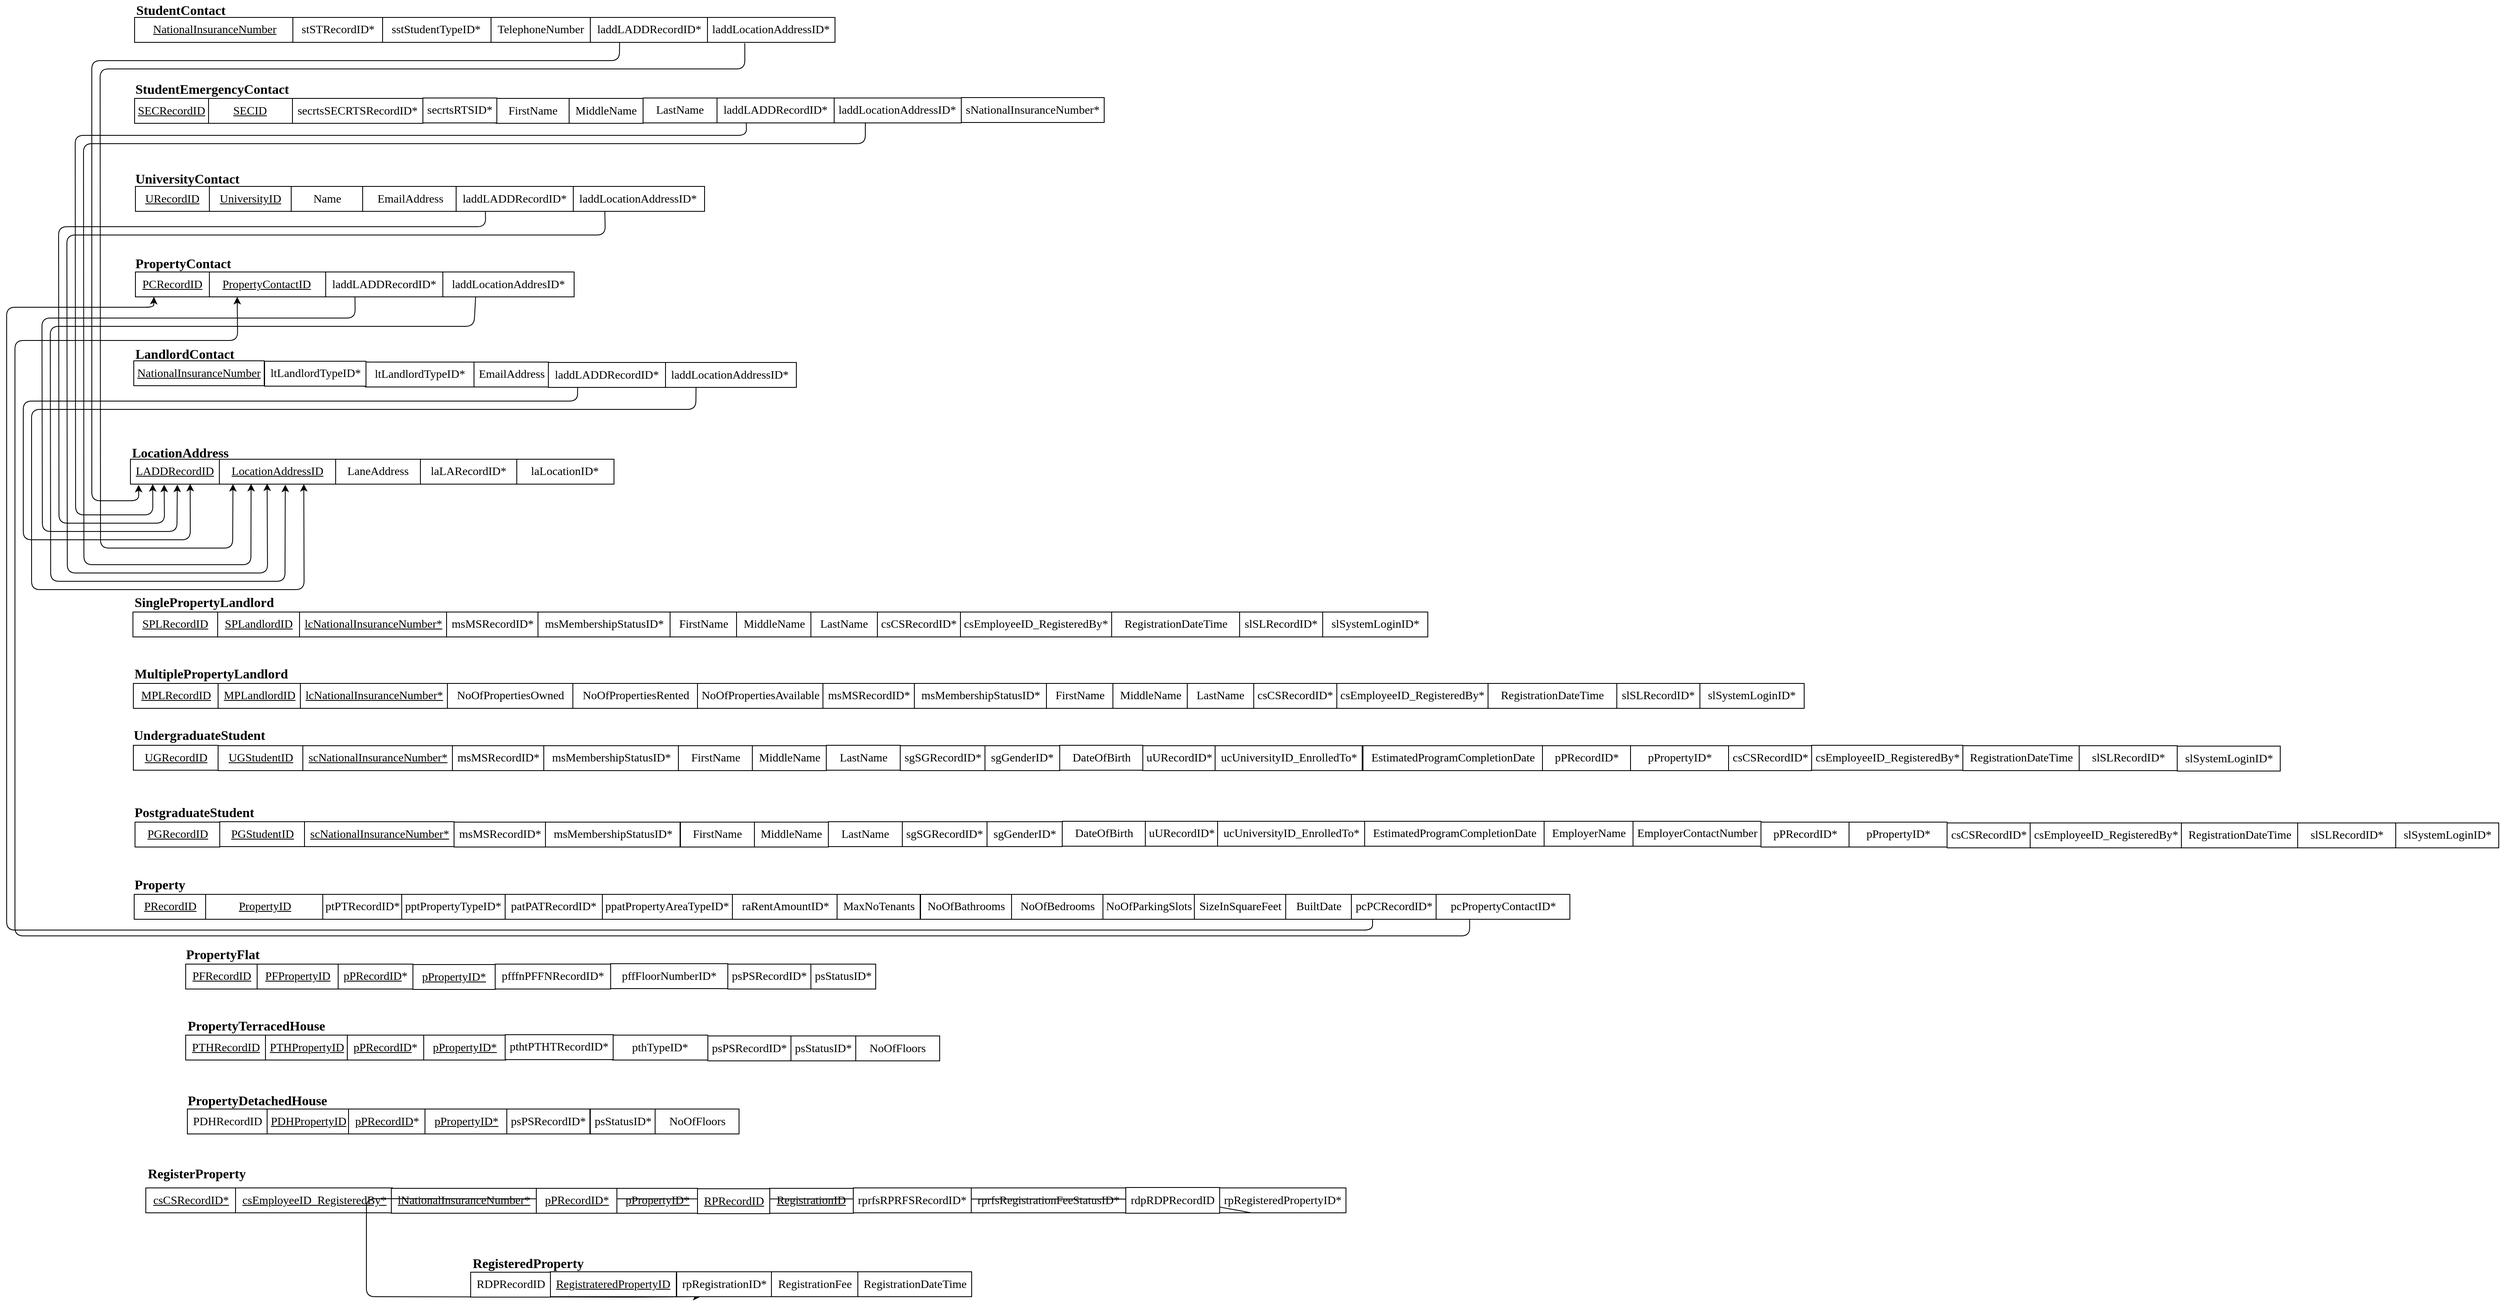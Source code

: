 <mxfile version="12.2.2" type="device" pages="1"><diagram id="bx-ZTYG9bVRK6xC262lA" name="Page-1"><mxGraphModel dx="4629" dy="2406" grid="1" gridSize="10" guides="1" tooltips="1" connect="1" arrows="1" fold="1" page="1" pageScale="1" pageWidth="3100" pageHeight="1600" math="0" shadow="0"><root><mxCell id="0"/><mxCell id="1" parent="0"/><mxCell id="YUfw-_Tl5xdvij3FZmts-1" value="&lt;font style=&quot;font-size: 16px&quot; face=&quot;Times New Roman&quot;&gt;StudentContact&lt;/font&gt;" style="text;html=1;resizable=0;points=[];autosize=1;align=left;verticalAlign=top;spacingTop=-4;fontSize=16;fontStyle=1" parent="1" vertex="1"><mxGeometry x="202" y="17" width="110" height="20" as="geometry"/></mxCell><mxCell id="YUfw-_Tl5xdvij3FZmts-2" value="&lt;u&gt;NationalInsuranceNumber&lt;/u&gt;" style="rounded=0;whiteSpace=wrap;html=1;fontSize=14;fontFamily=Times New Roman;" parent="1" vertex="1"><mxGeometry x="202" y="38" width="193" height="30" as="geometry"/></mxCell><mxCell id="YUfw-_Tl5xdvij3FZmts-3" value="FirstName" style="rounded=0;whiteSpace=wrap;html=1;fontSize=14;fontFamily=Times New Roman;" parent="1" vertex="1"><mxGeometry x="856.5" y="915" width="89" height="30" as="geometry"/></mxCell><mxCell id="YUfw-_Tl5xdvij3FZmts-4" value="MiddleName" style="rounded=0;whiteSpace=wrap;html=1;fontSize=14;fontFamily=Times New Roman;" parent="1" vertex="1"><mxGeometry x="945.5" y="915" width="89" height="30" as="geometry"/></mxCell><mxCell id="YUfw-_Tl5xdvij3FZmts-5" value="LastName" style="rounded=0;whiteSpace=wrap;html=1;fontSize=14;fontFamily=Times New Roman;" parent="1" vertex="1"><mxGeometry x="1034.5" y="914.5" width="89" height="30" as="geometry"/></mxCell><mxCell id="YUfw-_Tl5xdvij3FZmts-6" value="TelephoneNumber" style="rounded=0;whiteSpace=wrap;html=1;fontSize=14;fontFamily=Times New Roman;" parent="1" vertex="1"><mxGeometry x="631" y="38" width="120" height="30" as="geometry"/></mxCell><mxCell id="YUfw-_Tl5xdvij3FZmts-7" value="DateOfBirth" style="rounded=0;whiteSpace=wrap;html=1;fontSize=14;fontFamily=Times New Roman;" parent="1" vertex="1"><mxGeometry x="1315.5" y="914.5" width="100" height="30" as="geometry"/></mxCell><mxCell id="YUfw-_Tl5xdvij3FZmts-8" value="EstimatedProgramCompletionDate" style="rounded=0;whiteSpace=wrap;html=1;fontSize=14;fontFamily=Times New Roman;" parent="1" vertex="1"><mxGeometry x="1680.5" y="915" width="216" height="30" as="geometry"/></mxCell><mxCell id="YUfw-_Tl5xdvij3FZmts-9" value="laddLocationAddressID*" style="rounded=0;whiteSpace=wrap;html=1;fontSize=14;fontFamily=Times New Roman;" parent="1" vertex="1"><mxGeometry x="891" y="38" width="154" height="30" as="geometry"/></mxCell><mxCell id="YUfw-_Tl5xdvij3FZmts-10" value="msMembershipStatusID*" style="rounded=0;whiteSpace=wrap;html=1;fontSize=14;fontFamily=Times New Roman;" parent="1" vertex="1"><mxGeometry x="696.5" y="1007" width="162" height="30" as="geometry"/></mxCell><mxCell id="YUfw-_Tl5xdvij3FZmts-11" value="ucUniversityID_EnrolledTo*" style="rounded=0;whiteSpace=wrap;html=1;fontSize=14;fontFamily=Times New Roman;" parent="1" vertex="1"><mxGeometry x="1505.5" y="1006" width="177" height="30" as="geometry"/></mxCell><mxCell id="YUfw-_Tl5xdvij3FZmts-12" value="csEmployeeID_RegisteredBy*" style="rounded=0;whiteSpace=wrap;html=1;fontSize=14;fontFamily=Times New Roman;" parent="1" vertex="1"><mxGeometry x="2220.5" y="914.5" width="182" height="30" as="geometry"/></mxCell><mxCell id="YUfw-_Tl5xdvij3FZmts-13" value="RegistrationDateTime" style="rounded=0;whiteSpace=wrap;html=1;fontSize=14;fontFamily=Times New Roman;" parent="1" vertex="1"><mxGeometry x="2402.5" y="915" width="140" height="30" as="geometry"/></mxCell><mxCell id="YUfw-_Tl5xdvij3FZmts-14" value="slSystemLoginID*" style="rounded=0;whiteSpace=wrap;html=1;fontSize=14;fontFamily=Times New Roman;" parent="1" vertex="1"><mxGeometry x="2660.5" y="915.5" width="124" height="30" as="geometry"/></mxCell><mxCell id="YUfw-_Tl5xdvij3FZmts-15" value="sstStudentTypeID*" style="rounded=0;whiteSpace=wrap;html=1;fontSize=14;fontFamily=Times New Roman;" parent="1" vertex="1"><mxGeometry x="499" y="38" width="132" height="30" as="geometry"/></mxCell><mxCell id="YUfw-_Tl5xdvij3FZmts-16" value="sgGenderID*" style="rounded=0;whiteSpace=wrap;html=1;fontSize=14;fontFamily=Times New Roman;" parent="1" vertex="1"><mxGeometry x="1224.5" y="915" width="91" height="30" as="geometry"/></mxCell><mxCell id="YUfw-_Tl5xdvij3FZmts-18" value="&lt;font style=&quot;font-size: 16px&quot; face=&quot;Times New Roman&quot;&gt;LocationAddress&lt;/font&gt;" style="text;html=1;resizable=0;points=[];autosize=1;align=left;verticalAlign=top;spacingTop=-4;fontSize=16;fontStyle=1" parent="1" vertex="1"><mxGeometry x="197" y="550" width="120" height="20" as="geometry"/></mxCell><mxCell id="YUfw-_Tl5xdvij3FZmts-19" value="&lt;u&gt;LocationAddressID&lt;/u&gt;" style="rounded=0;whiteSpace=wrap;html=1;fontSize=14;fontFamily=Times New Roman;" parent="1" vertex="1"><mxGeometry x="304" y="570" width="140" height="30" as="geometry"/></mxCell><mxCell id="YUfw-_Tl5xdvij3FZmts-20" value="laLocationID*" style="rounded=0;whiteSpace=wrap;html=1;fontSize=14;fontFamily=Times New Roman;" parent="1" vertex="1"><mxGeometry x="661" y="570" width="118" height="30" as="geometry"/></mxCell><mxCell id="YUfw-_Tl5xdvij3FZmts-22" value="&lt;font style=&quot;font-size: 16px&quot; face=&quot;Times New Roman&quot;&gt;StudentEmergencyContact&lt;/font&gt;" style="text;html=1;resizable=0;points=[];autosize=1;align=left;verticalAlign=top;spacingTop=-4;fontSize=16;fontStyle=1" parent="1" vertex="1"><mxGeometry x="201" y="111.5" width="190" height="20" as="geometry"/></mxCell><mxCell id="YUfw-_Tl5xdvij3FZmts-23" value="&lt;u&gt;SECID&lt;/u&gt;" style="rounded=0;whiteSpace=wrap;html=1;fontSize=14;fontFamily=Times New Roman;" parent="1" vertex="1"><mxGeometry x="290" y="135.5" width="102" height="30" as="geometry"/></mxCell><mxCell id="YUfw-_Tl5xdvij3FZmts-24" value="FirstName" style="rounded=0;whiteSpace=wrap;html=1;fontSize=14;fontFamily=Times New Roman;" parent="1" vertex="1"><mxGeometry x="637" y="135.5" width="89" height="30" as="geometry"/></mxCell><mxCell id="YUfw-_Tl5xdvij3FZmts-25" value="MiddleName" style="rounded=0;whiteSpace=wrap;html=1;fontSize=14;fontFamily=Times New Roman;" parent="1" vertex="1"><mxGeometry x="725" y="135.5" width="89" height="30" as="geometry"/></mxCell><mxCell id="YUfw-_Tl5xdvij3FZmts-26" value="LastName" style="rounded=0;whiteSpace=wrap;html=1;fontSize=14;fontFamily=Times New Roman;" parent="1" vertex="1"><mxGeometry x="814" y="135" width="89" height="30" as="geometry"/></mxCell><mxCell id="YUfw-_Tl5xdvij3FZmts-28" value="sNationalInsuranceNumber*" style="rounded=0;whiteSpace=wrap;html=1;fontSize=14;fontFamily=Times New Roman;" parent="1" vertex="1"><mxGeometry x="1197" y="134.5" width="172" height="30" as="geometry"/></mxCell><mxCell id="YUfw-_Tl5xdvij3FZmts-29" value="secrtsRTSID*" style="rounded=0;whiteSpace=wrap;html=1;fontSize=14;fontFamily=Times New Roman;" parent="1" vertex="1"><mxGeometry x="549" y="135" width="89" height="30" as="geometry"/></mxCell><mxCell id="YUfw-_Tl5xdvij3FZmts-30" value="laddLocationAddressID*" style="rounded=0;whiteSpace=wrap;html=1;fontSize=14;fontFamily=Times New Roman;" parent="1" vertex="1"><mxGeometry x="1043" y="135" width="154" height="30" as="geometry"/></mxCell><mxCell id="YUfw-_Tl5xdvij3FZmts-32" value="LaneAddress" style="rounded=0;whiteSpace=wrap;html=1;fontSize=14;fontFamily=Times New Roman;" parent="1" vertex="1"><mxGeometry x="444" y="570" width="102" height="30" as="geometry"/></mxCell><mxCell id="YUfw-_Tl5xdvij3FZmts-33" value="&lt;u&gt;UniversityID&lt;/u&gt;" style="rounded=0;whiteSpace=wrap;html=1;fontSize=14;fontFamily=Times New Roman;" parent="1" vertex="1"><mxGeometry x="291.5" y="241.5" width="99" height="30" as="geometry"/></mxCell><mxCell id="YUfw-_Tl5xdvij3FZmts-34" value="&lt;font style=&quot;font-size: 16px&quot; face=&quot;Times New Roman&quot;&gt;UniversityContact&lt;/font&gt;" style="text;html=1;resizable=0;points=[];autosize=1;align=left;verticalAlign=top;spacingTop=-4;fontSize=16;fontStyle=1" parent="1" vertex="1"><mxGeometry x="201" y="219.5" width="130" height="20" as="geometry"/></mxCell><mxCell id="YUfw-_Tl5xdvij3FZmts-35" value="Name" style="rounded=0;whiteSpace=wrap;html=1;fontSize=14;fontFamily=Times New Roman;" parent="1" vertex="1"><mxGeometry x="390.5" y="241.5" width="86" height="30" as="geometry"/></mxCell><mxCell id="YUfw-_Tl5xdvij3FZmts-36" value="EmailAddress" style="rounded=0;whiteSpace=wrap;html=1;fontSize=14;fontFamily=Times New Roman;" parent="1" vertex="1"><mxGeometry x="476.5" y="241.5" width="114" height="30" as="geometry"/></mxCell><mxCell id="YUfw-_Tl5xdvij3FZmts-38" value="laddLocationAddressID*" style="rounded=0;whiteSpace=wrap;html=1;fontSize=14;fontFamily=Times New Roman;" parent="1" vertex="1"><mxGeometry x="728" y="241.5" width="160" height="30" as="geometry"/></mxCell><mxCell id="YUfw-_Tl5xdvij3FZmts-76" value="&lt;font style=&quot;font-size: 16px&quot; face=&quot;Times New Roman&quot;&gt;PropertyContact&lt;/font&gt;" style="text;html=1;resizable=0;points=[];autosize=1;align=left;verticalAlign=top;spacingTop=-4;fontSize=16;fontStyle=1" parent="1" vertex="1"><mxGeometry x="201" y="321.5" width="120" height="20" as="geometry"/></mxCell><mxCell id="YUfw-_Tl5xdvij3FZmts-77" value="&lt;u&gt;PropertyContactID&lt;/u&gt;" style="rounded=0;whiteSpace=wrap;html=1;fontSize=14;fontFamily=Times New Roman;" parent="1" vertex="1"><mxGeometry x="290" y="344.5" width="142" height="30" as="geometry"/></mxCell><mxCell id="YUfw-_Tl5xdvij3FZmts-90" value="laddLocationAddresID*" style="rounded=0;whiteSpace=wrap;html=1;fontSize=14;fontFamily=Times New Roman;" parent="1" vertex="1"><mxGeometry x="573" y="344.5" width="158" height="30" as="geometry"/></mxCell><mxCell id="YUfw-_Tl5xdvij3FZmts-92" value="&lt;font face=&quot;Times New Roman&quot;&gt;LandlordContact&lt;/font&gt;" style="text;html=1;resizable=0;points=[];autosize=1;align=left;verticalAlign=top;spacingTop=-4;fontSize=16;fontStyle=1" parent="1" vertex="1"><mxGeometry x="201" y="430.5" width="120" height="20" as="geometry"/></mxCell><mxCell id="YUfw-_Tl5xdvij3FZmts-93" value="&lt;u&gt;NationalInsuranceNumber&lt;/u&gt;" style="rounded=0;whiteSpace=wrap;html=1;fontSize=14;fontFamily=Times New Roman;" parent="1" vertex="1"><mxGeometry x="201" y="451.5" width="157" height="30" as="geometry"/></mxCell><mxCell id="YUfw-_Tl5xdvij3FZmts-97" value="EmailAddress" style="rounded=0;whiteSpace=wrap;html=1;fontSize=14;fontFamily=Times New Roman;" parent="1" vertex="1"><mxGeometry x="610.5" y="453" width="90" height="30" as="geometry"/></mxCell><mxCell id="YUfw-_Tl5xdvij3FZmts-100" value="laddLocationAddressID*" style="rounded=0;whiteSpace=wrap;html=1;fontSize=14;fontFamily=Times New Roman;" parent="1" vertex="1"><mxGeometry x="837.5" y="453.5" width="161" height="30" as="geometry"/></mxCell><mxCell id="YUfw-_Tl5xdvij3FZmts-103" value="ltLandlordTypeID*" style="rounded=0;whiteSpace=wrap;html=1;fontSize=14;fontFamily=Times New Roman;" parent="1" vertex="1"><mxGeometry x="479.5" y="453" width="131" height="30" as="geometry"/></mxCell><mxCell id="YUfw-_Tl5xdvij3FZmts-106" value="EmployerName" style="rounded=0;whiteSpace=wrap;html=1;fontSize=14;fontFamily=Times New Roman;" parent="1" vertex="1"><mxGeometry x="1898.5" y="1006" width="107" height="30" as="geometry"/></mxCell><mxCell id="YUfw-_Tl5xdvij3FZmts-107" value="EmployerContactNumber" style="rounded=0;whiteSpace=wrap;html=1;fontSize=14;fontFamily=Times New Roman;" parent="1" vertex="1"><mxGeometry x="2005.5" y="1006" width="154" height="30" as="geometry"/></mxCell><mxCell id="YUfw-_Tl5xdvij3FZmts-108" value="&lt;font style=&quot;font-size: 16px&quot; face=&quot;Times New Roman&quot;&gt;UndergraduateStudent&lt;/font&gt;" style="text;html=1;resizable=0;points=[];autosize=1;align=left;verticalAlign=top;spacingTop=-4;fontSize=16;fontStyle=1" parent="1" vertex="1"><mxGeometry x="198.5" y="890" width="160" height="20" as="geometry"/></mxCell><mxCell id="YUfw-_Tl5xdvij3FZmts-109" value="&lt;u&gt;UGStudentID&lt;/u&gt;" style="rounded=0;whiteSpace=wrap;html=1;fontSize=14;fontFamily=Times New Roman;" parent="1" vertex="1"><mxGeometry x="302.5" y="915" width="102" height="30" as="geometry"/></mxCell><mxCell id="YUfw-_Tl5xdvij3FZmts-110" value="&lt;span&gt;scNationalInsuranceNumber*&lt;/span&gt;" style="rounded=0;whiteSpace=wrap;html=1;fontSize=14;fontFamily=Times New Roman;fontStyle=4" parent="1" vertex="1"><mxGeometry x="404.5" y="915" width="180" height="30" as="geometry"/></mxCell><mxCell id="YUfw-_Tl5xdvij3FZmts-111" value="&lt;font style=&quot;font-size: 16px&quot; face=&quot;Times New Roman&quot;&gt;PostgraduateStudent&lt;/font&gt;" style="text;html=1;resizable=0;points=[];autosize=1;align=left;verticalAlign=top;spacingTop=-4;fontSize=16;fontStyle=1" parent="1" vertex="1"><mxGeometry x="199.5" y="983" width="150" height="20" as="geometry"/></mxCell><mxCell id="YUfw-_Tl5xdvij3FZmts-112" value="&lt;u&gt;PGStudentID&lt;/u&gt;" style="rounded=0;whiteSpace=wrap;html=1;fontSize=14;fontFamily=Times New Roman;" parent="1" vertex="1"><mxGeometry x="304.5" y="1006.5" width="102" height="30" as="geometry"/></mxCell><mxCell id="YUfw-_Tl5xdvij3FZmts-113" value="&lt;span&gt;scNationalInsuranceNumber*&lt;/span&gt;" style="rounded=0;whiteSpace=wrap;html=1;fontSize=14;fontFamily=Times New Roman;fontStyle=4" parent="1" vertex="1"><mxGeometry x="406.5" y="1006.5" width="180" height="30" as="geometry"/></mxCell><mxCell id="YUfw-_Tl5xdvij3FZmts-114" value="FirstName" style="rounded=0;whiteSpace=wrap;html=1;fontSize=14;fontFamily=Times New Roman;" parent="1" vertex="1"><mxGeometry x="859" y="1007" width="89" height="30" as="geometry"/></mxCell><mxCell id="YUfw-_Tl5xdvij3FZmts-115" value="MiddleName" style="rounded=0;whiteSpace=wrap;html=1;fontSize=14;fontFamily=Times New Roman;" parent="1" vertex="1"><mxGeometry x="948" y="1007" width="89" height="30" as="geometry"/></mxCell><mxCell id="YUfw-_Tl5xdvij3FZmts-116" value="LastName" style="rounded=0;whiteSpace=wrap;html=1;fontSize=14;fontFamily=Times New Roman;" parent="1" vertex="1"><mxGeometry x="1037" y="1006.5" width="89" height="30" as="geometry"/></mxCell><mxCell id="YUfw-_Tl5xdvij3FZmts-118" value="DateOfBirth" style="rounded=0;whiteSpace=wrap;html=1;fontSize=14;fontFamily=Times New Roman;" parent="1" vertex="1"><mxGeometry x="1318.5" y="1006" width="100" height="30" as="geometry"/></mxCell><mxCell id="YUfw-_Tl5xdvij3FZmts-119" value="sgGenderID*" style="rounded=0;whiteSpace=wrap;html=1;fontSize=14;fontFamily=Times New Roman;" parent="1" vertex="1"><mxGeometry x="1227.5" y="1006.5" width="91" height="30" as="geometry"/></mxCell><mxCell id="YUfw-_Tl5xdvij3FZmts-120" value="msMembershipStatusID*" style="rounded=0;whiteSpace=wrap;html=1;fontSize=14;fontFamily=Times New Roman;" parent="1" vertex="1"><mxGeometry x="694.5" y="915" width="162" height="30" as="geometry"/></mxCell><mxCell id="YUfw-_Tl5xdvij3FZmts-121" value="ucUniversityID_EnrolledTo*" style="rounded=0;whiteSpace=wrap;html=1;fontSize=14;fontFamily=Times New Roman;" parent="1" vertex="1"><mxGeometry x="1502.5" y="915" width="177" height="30" as="geometry"/></mxCell><mxCell id="YUfw-_Tl5xdvij3FZmts-122" value="EstimatedProgramCompletionDate" style="rounded=0;whiteSpace=wrap;html=1;fontSize=14;fontFamily=Times New Roman;" parent="1" vertex="1"><mxGeometry x="1682.5" y="1006" width="216" height="30" as="geometry"/></mxCell><mxCell id="YUfw-_Tl5xdvij3FZmts-123" value="csEmployeeID_RegisteredBy*" style="rounded=0;whiteSpace=wrap;html=1;fontSize=14;fontFamily=Times New Roman;" parent="1" vertex="1"><mxGeometry x="2483.5" y="1008" width="182" height="30" as="geometry"/></mxCell><mxCell id="YUfw-_Tl5xdvij3FZmts-124" value="RegistrationDateTime" style="rounded=0;whiteSpace=wrap;html=1;fontSize=14;fontFamily=Times New Roman;" parent="1" vertex="1"><mxGeometry x="2665.5" y="1008" width="140" height="30" as="geometry"/></mxCell><mxCell id="YUfw-_Tl5xdvij3FZmts-125" value="slSystemLoginID*" style="rounded=0;whiteSpace=wrap;html=1;fontSize=14;fontFamily=Times New Roman;" parent="1" vertex="1"><mxGeometry x="2923.5" y="1008" width="124" height="30" as="geometry"/></mxCell><mxCell id="YUfw-_Tl5xdvij3FZmts-126" value="&lt;font style=&quot;font-size: 16px&quot; face=&quot;Times New Roman&quot;&gt;Property&lt;/font&gt;" style="text;html=1;resizable=0;points=[];autosize=1;align=left;verticalAlign=top;spacingTop=-4;fontSize=16;fontStyle=1" parent="1" vertex="1"><mxGeometry x="199.5" y="1070" width="70" height="20" as="geometry"/></mxCell><mxCell id="YUfw-_Tl5xdvij3FZmts-127" value="&lt;u&gt;PropertyID&lt;/u&gt;" style="rounded=0;whiteSpace=wrap;html=1;fontSize=14;fontFamily=Times New Roman;" parent="1" vertex="1"><mxGeometry x="287.5" y="1094" width="142" height="30" as="geometry"/></mxCell><mxCell id="YUfw-_Tl5xdvij3FZmts-128" value="psStatusID*" style="rounded=0;whiteSpace=wrap;html=1;fontSize=14;fontFamily=Times New Roman;" parent="1" vertex="1"><mxGeometry x="1016" y="1178" width="78" height="30" as="geometry"/></mxCell><mxCell id="YUfw-_Tl5xdvij3FZmts-129" value="raRentAmountID*" style="rounded=0;whiteSpace=wrap;html=1;fontSize=14;fontFamily=Times New Roman;" parent="1" vertex="1"><mxGeometry x="921.5" y="1094" width="127" height="30" as="geometry"/></mxCell><mxCell id="YUfw-_Tl5xdvij3FZmts-130" value="MaxNoTenants" style="rounded=0;whiteSpace=wrap;html=1;fontSize=14;fontFamily=Times New Roman;" parent="1" vertex="1"><mxGeometry x="1047.5" y="1094" width="100" height="30" as="geometry"/></mxCell><mxCell id="YUfw-_Tl5xdvij3FZmts-131" value="NoOfBathrooms" style="rounded=0;whiteSpace=wrap;html=1;fontSize=14;fontFamily=Times New Roman;" parent="1" vertex="1"><mxGeometry x="1148" y="1094" width="110" height="30" as="geometry"/></mxCell><mxCell id="YUfw-_Tl5xdvij3FZmts-132" value="NoOfBedrooms" style="rounded=0;whiteSpace=wrap;html=1;fontSize=14;fontFamily=Times New Roman;" parent="1" vertex="1"><mxGeometry x="1257.5" y="1094" width="110" height="30" as="geometry"/></mxCell><mxCell id="YUfw-_Tl5xdvij3FZmts-133" value="ppatPropertyAreaTypeID*" style="rounded=0;whiteSpace=wrap;html=1;fontSize=14;fontFamily=Times New Roman;" parent="1" vertex="1"><mxGeometry x="763.5" y="1094" width="158" height="30" as="geometry"/></mxCell><mxCell id="YUfw-_Tl5xdvij3FZmts-134" value="NoOfParkingSlots" style="rounded=0;whiteSpace=wrap;html=1;fontSize=14;fontFamily=Times New Roman;" parent="1" vertex="1"><mxGeometry x="1367.5" y="1094" width="110" height="30" as="geometry"/></mxCell><mxCell id="YUfw-_Tl5xdvij3FZmts-136" value="SizeInSquareFeet" style="rounded=0;whiteSpace=wrap;html=1;fontSize=14;fontFamily=Times New Roman;" parent="1" vertex="1"><mxGeometry x="1477.5" y="1094" width="110" height="30" as="geometry"/></mxCell><mxCell id="YUfw-_Tl5xdvij3FZmts-137" value="pptPropertyTypeID*" style="rounded=0;whiteSpace=wrap;html=1;fontSize=14;fontFamily=Times New Roman;" parent="1" vertex="1"><mxGeometry x="522" y="1094" width="127" height="30" as="geometry"/></mxCell><mxCell id="YUfw-_Tl5xdvij3FZmts-138" value="BuiltDate" style="rounded=0;whiteSpace=wrap;html=1;fontSize=14;fontFamily=Times New Roman;" parent="1" vertex="1"><mxGeometry x="1587.5" y="1094" width="79" height="30" as="geometry"/></mxCell><mxCell id="YUfw-_Tl5xdvij3FZmts-140" value="&lt;u&gt;PFPropertyID&lt;/u&gt;" style="rounded=0;whiteSpace=wrap;html=1;fontSize=14;fontFamily=Times New Roman;" parent="1" vertex="1"><mxGeometry x="348.5" y="1178" width="99" height="30" as="geometry"/></mxCell><mxCell id="YUfw-_Tl5xdvij3FZmts-141" value="&lt;font style=&quot;font-size: 16px&quot; face=&quot;Times New Roman&quot;&gt;PropertyFlat&lt;/font&gt;" style="text;html=1;resizable=0;points=[];autosize=1;align=left;verticalAlign=top;spacingTop=-4;fontSize=16;fontStyle=1" parent="1" vertex="1"><mxGeometry x="261.5" y="1154" width="100" height="20" as="geometry"/></mxCell><mxCell id="YUfw-_Tl5xdvij3FZmts-142" value="pffFloorNumberID*" style="rounded=0;whiteSpace=wrap;html=1;fontSize=14;fontFamily=Times New Roman;" parent="1" vertex="1"><mxGeometry x="775" y="1177.5" width="141" height="30" as="geometry"/></mxCell><mxCell id="YUfw-_Tl5xdvij3FZmts-143" value="&lt;span&gt;pPropertyID*&lt;/span&gt;" style="rounded=0;whiteSpace=wrap;html=1;fontSize=14;fontFamily=Times New Roman;fontStyle=4" parent="1" vertex="1"><mxGeometry x="537" y="1178.5" width="99" height="30" as="geometry"/></mxCell><mxCell id="YUfw-_Tl5xdvij3FZmts-144" value="&lt;u&gt;PTHPropertyID&lt;/u&gt;" style="rounded=0;whiteSpace=wrap;html=1;fontSize=14;fontFamily=Times New Roman;" parent="1" vertex="1"><mxGeometry x="359.5" y="1263.5" width="99" height="30" as="geometry"/></mxCell><mxCell id="YUfw-_Tl5xdvij3FZmts-145" value="&lt;font style=&quot;font-size: 16px&quot; face=&quot;Times New Roman&quot;&gt;PropertyTerracedHouse&lt;/font&gt;" style="text;html=1;resizable=0;points=[];autosize=1;align=left;verticalAlign=top;spacingTop=-4;fontSize=16;fontStyle=1" parent="1" vertex="1"><mxGeometry x="263.5" y="1239.5" width="170" height="20" as="geometry"/></mxCell><mxCell id="YUfw-_Tl5xdvij3FZmts-146" value="pthTypeID*" style="rounded=0;whiteSpace=wrap;html=1;fontSize=14;fontFamily=Times New Roman;" parent="1" vertex="1"><mxGeometry x="777" y="1263.5" width="115" height="30" as="geometry"/></mxCell><mxCell id="YUfw-_Tl5xdvij3FZmts-147" value="&lt;span&gt;pPropertyID*&lt;/span&gt;" style="rounded=0;whiteSpace=wrap;html=1;fontSize=14;fontFamily=Times New Roman;fontStyle=4" parent="1" vertex="1"><mxGeometry x="550" y="1263.5" width="99" height="30" as="geometry"/></mxCell><mxCell id="YUfw-_Tl5xdvij3FZmts-148" value="&lt;u&gt;PDHPropertyID&lt;/u&gt;" style="rounded=0;whiteSpace=wrap;html=1;fontSize=14;fontFamily=Times New Roman;" parent="1" vertex="1"><mxGeometry x="361.5" y="1352.5" width="99" height="30" as="geometry"/></mxCell><mxCell id="YUfw-_Tl5xdvij3FZmts-149" value="&lt;font style=&quot;font-size: 16px&quot; face=&quot;Times New Roman&quot;&gt;PropertyDetachedHouse&lt;/font&gt;" style="text;html=1;resizable=0;points=[];autosize=1;align=left;verticalAlign=top;spacingTop=-4;fontSize=16;fontStyle=1" parent="1" vertex="1"><mxGeometry x="263.5" y="1329.5" width="170" height="20" as="geometry"/></mxCell><mxCell id="YUfw-_Tl5xdvij3FZmts-150" value="&lt;span&gt;pPropertyID*&lt;/span&gt;" style="rounded=0;whiteSpace=wrap;html=1;fontSize=14;fontFamily=Times New Roman;fontStyle=4" parent="1" vertex="1"><mxGeometry x="551.5" y="1352.5" width="99" height="30" as="geometry"/></mxCell><mxCell id="YUfw-_Tl5xdvij3FZmts-151" value="psStatusID*" style="rounded=0;whiteSpace=wrap;html=1;fontSize=14;fontFamily=Times New Roman;" parent="1" vertex="1"><mxGeometry x="992" y="1264.5" width="78" height="30" as="geometry"/></mxCell><mxCell id="YUfw-_Tl5xdvij3FZmts-152" value="NoOfFloors" style="rounded=0;whiteSpace=wrap;html=1;fontSize=14;fontFamily=Times New Roman;" parent="1" vertex="1"><mxGeometry x="1070" y="1264.5" width="101" height="30" as="geometry"/></mxCell><mxCell id="YUfw-_Tl5xdvij3FZmts-153" value="psStatusID*" style="rounded=0;whiteSpace=wrap;html=1;fontSize=14;fontFamily=Times New Roman;" parent="1" vertex="1"><mxGeometry x="750.5" y="1352.5" width="78" height="30" as="geometry"/></mxCell><mxCell id="YUfw-_Tl5xdvij3FZmts-154" value="NoOfFloors" style="rounded=0;whiteSpace=wrap;html=1;fontSize=14;fontFamily=Times New Roman;" parent="1" vertex="1"><mxGeometry x="828.5" y="1352.5" width="101" height="30" as="geometry"/></mxCell><mxCell id="YUfw-_Tl5xdvij3FZmts-155" value="&lt;span&gt;csEmployeeID_RegisteredBy*&lt;br&gt;&lt;/span&gt;" style="rounded=0;whiteSpace=wrap;html=1;fontSize=14;fontFamily=Times New Roman;fontStyle=4" parent="1" vertex="1"><mxGeometry x="323.5" y="1447.5" width="189" height="30" as="geometry"/></mxCell><mxCell id="YUfw-_Tl5xdvij3FZmts-156" value="lNationalInsuranceNumber*" style="rounded=0;whiteSpace=wrap;html=1;fontSize=14;fontFamily=Times New Roman;fontStyle=4" parent="1" vertex="1"><mxGeometry x="511" y="1448" width="175" height="30" as="geometry"/></mxCell><mxCell id="YUfw-_Tl5xdvij3FZmts-157" value="pPropertyID*" style="rounded=0;whiteSpace=wrap;html=1;fontSize=14;fontFamily=Times New Roman;fontStyle=4" parent="1" vertex="1"><mxGeometry x="782.5" y="1448" width="97" height="30" as="geometry"/></mxCell><mxCell id="YUfw-_Tl5xdvij3FZmts-158" value="&lt;font face=&quot;Times New Roman&quot;&gt;RegisterProperty&lt;/font&gt;" style="text;html=1;resizable=0;points=[];autosize=1;align=left;verticalAlign=top;spacingTop=-4;fontSize=16;fontStyle=1" parent="1" vertex="1"><mxGeometry x="215.5" y="1417.5" width="120" height="20" as="geometry"/></mxCell><mxCell id="YUfw-_Tl5xdvij3FZmts-159" value="&lt;u&gt;RegistrationID&lt;/u&gt;" style="rounded=0;whiteSpace=wrap;html=1;fontSize=14;fontFamily=Times New Roman;fontStyle=0" parent="1" vertex="1"><mxGeometry x="966" y="1448" width="101" height="30" as="geometry"/></mxCell><mxCell id="YUfw-_Tl5xdvij3FZmts-160" value="RegistrationFee" style="rounded=0;whiteSpace=wrap;html=1;fontSize=14;fontFamily=Times New Roman;fontStyle=0" parent="1" vertex="1"><mxGeometry x="968.5" y="1548.5" width="104" height="30" as="geometry"/></mxCell><mxCell id="YUfw-_Tl5xdvij3FZmts-161" value="rprfsRegistrationFeeStatusID*" style="rounded=0;whiteSpace=wrap;html=1;fontSize=14;fontFamily=Times New Roman;fontStyle=0" parent="1" vertex="1"><mxGeometry x="1209" y="1447.5" width="186" height="30" as="geometry"/></mxCell><mxCell id="YUfw-_Tl5xdvij3FZmts-165" value="&lt;font face=&quot;Times New Roman&quot;&gt;RegisteredProperty&lt;/font&gt;" style="text;html=1;resizable=0;points=[];autosize=1;align=left;verticalAlign=top;spacingTop=-4;fontSize=16;fontStyle=1" parent="1" vertex="1"><mxGeometry x="606.5" y="1525.5" width="140" height="20" as="geometry"/></mxCell><mxCell id="YUfw-_Tl5xdvij3FZmts-166" value="&lt;u&gt;RegistrateredPropertyID&lt;/u&gt;" style="rounded=0;whiteSpace=wrap;html=1;fontSize=14;fontFamily=Times New Roman;fontStyle=0" parent="1" vertex="1"><mxGeometry x="702" y="1548.5" width="152" height="30" as="geometry"/></mxCell><mxCell id="YUfw-_Tl5xdvij3FZmts-168" value="RegistrationDateTime" style="rounded=0;whiteSpace=wrap;html=1;fontSize=14;fontFamily=Times New Roman;fontStyle=0" parent="1" vertex="1"><mxGeometry x="1072.5" y="1548.5" width="137" height="30" as="geometry"/></mxCell><mxCell id="YUfw-_Tl5xdvij3FZmts-171" value="pcPropertyContactID*" style="rounded=0;whiteSpace=wrap;html=1;fontSize=14;fontFamily=Times New Roman;" parent="1" vertex="1"><mxGeometry x="1768.5" y="1094" width="161" height="30" as="geometry"/></mxCell><mxCell id="YUfw-_Tl5xdvij3FZmts-172" value="" style="endArrow=classic;html=1;exitX=0.25;exitY=1;exitDx=0;exitDy=0;entryX=0.25;entryY=1;entryDx=0;entryDy=0;" parent="1" source="YUfw-_Tl5xdvij3FZmts-171" target="YUfw-_Tl5xdvij3FZmts-77" edge="1"><mxGeometry width="50" height="50" relative="1" as="geometry"><mxPoint x="1095" y="1021.5" as="sourcePoint"/><mxPoint x="1145" y="971.5" as="targetPoint"/><Array as="points"><mxPoint x="1809" y="1144"/><mxPoint x="58" y="1144"/><mxPoint x="58" y="427"/><mxPoint x="326" y="427"/></Array></mxGeometry></mxCell><mxCell id="YUfw-_Tl5xdvij3FZmts-173" value="rpRegisteredPropertyID*" style="rounded=0;whiteSpace=wrap;html=1;fontSize=14;fontFamily=Times New Roman;fontStyle=0" parent="1" vertex="1"><mxGeometry x="1508" y="1447.5" width="152" height="30" as="geometry"/></mxCell><mxCell id="YUfw-_Tl5xdvij3FZmts-176" value="" style="endArrow=classic;html=1;entryX=0.25;entryY=1;entryDx=0;entryDy=0;exitX=0.25;exitY=1;exitDx=0;exitDy=0;" parent="1" source="YUfw-_Tl5xdvij3FZmts-173" target="TvkAyDl2c5o77ufVFJ5x-1" edge="1"><mxGeometry width="50" height="50" relative="1" as="geometry"><mxPoint x="309.5" y="1610.5" as="sourcePoint"/><mxPoint x="359.5" y="1560.5" as="targetPoint"/><Array as="points"><mxPoint x="1456" y="1461"/><mxPoint x="481" y="1460.5"/><mxPoint x="481" y="1578.5"/><mxPoint x="793" y="1579"/></Array></mxGeometry></mxCell><mxCell id="BuiUq0fnBM09lyFmMPv6-3" value="FirstName" style="rounded=0;whiteSpace=wrap;html=1;fontSize=14;fontFamily=Times New Roman;" parent="1" vertex="1"><mxGeometry x="846.5" y="754" width="80" height="30" as="geometry"/></mxCell><mxCell id="BuiUq0fnBM09lyFmMPv6-4" value="MiddleName" style="rounded=0;whiteSpace=wrap;html=1;fontSize=14;fontFamily=Times New Roman;" parent="1" vertex="1"><mxGeometry x="926.5" y="754" width="90" height="30" as="geometry"/></mxCell><mxCell id="BuiUq0fnBM09lyFmMPv6-5" value="LastName" style="rounded=0;whiteSpace=wrap;html=1;fontSize=14;fontFamily=Times New Roman;" parent="1" vertex="1"><mxGeometry x="1016" y="754" width="80" height="30" as="geometry"/></mxCell><mxCell id="BuiUq0fnBM09lyFmMPv6-7" value="msMembershipStatusID*" style="rounded=0;whiteSpace=wrap;html=1;fontSize=14;fontFamily=Times New Roman;" parent="1" vertex="1"><mxGeometry x="687.5" y="754" width="159" height="30" as="geometry"/></mxCell><mxCell id="BuiUq0fnBM09lyFmMPv6-9" value="csEmployeeID_RegisteredBy*" style="rounded=0;whiteSpace=wrap;html=1;fontSize=14;fontFamily=Times New Roman;" parent="1" vertex="1"><mxGeometry x="1196" y="754" width="182" height="30" as="geometry"/></mxCell><mxCell id="BuiUq0fnBM09lyFmMPv6-10" value="RegistrationDateTime" style="rounded=0;whiteSpace=wrap;html=1;fontSize=14;fontFamily=Times New Roman;" parent="1" vertex="1"><mxGeometry x="1378" y="754" width="155" height="30" as="geometry"/></mxCell><mxCell id="BuiUq0fnBM09lyFmMPv6-12" value="slSystemLoginID*" style="rounded=0;whiteSpace=wrap;html=1;fontSize=14;fontFamily=Times New Roman;" parent="1" vertex="1"><mxGeometry x="1631.5" y="754" width="127" height="30" as="geometry"/></mxCell><mxCell id="BuiUq0fnBM09lyFmMPv6-22" value="&lt;font face=&quot;Times New Roman&quot;&gt;SinglePropertyLandlord&lt;/font&gt;" style="text;html=1;resizable=0;points=[];autosize=1;align=left;verticalAlign=top;spacingTop=-4;fontSize=16;fontStyle=1" parent="1" vertex="1"><mxGeometry x="199.5" y="730" width="170" height="20" as="geometry"/></mxCell><mxCell id="BuiUq0fnBM09lyFmMPv6-23" value="&lt;font face=&quot;Times New Roman&quot;&gt;MultiplePropertyLandlord&lt;/font&gt;" style="text;html=1;resizable=0;points=[];autosize=1;align=left;verticalAlign=top;spacingTop=-4;fontSize=16;fontStyle=1" parent="1" vertex="1"><mxGeometry x="199.5" y="816" width="180" height="20" as="geometry"/></mxCell><mxCell id="BuiUq0fnBM09lyFmMPv6-24" value="NoOfPropertiesOwned" style="rounded=0;whiteSpace=wrap;html=1;fontSize=14;fontFamily=Times New Roman;" parent="1" vertex="1"><mxGeometry x="578.5" y="840" width="151" height="30" as="geometry"/></mxCell><mxCell id="BuiUq0fnBM09lyFmMPv6-25" value="NoOfPropertiesRented" style="rounded=0;whiteSpace=wrap;html=1;fontSize=14;fontFamily=Times New Roman;" parent="1" vertex="1"><mxGeometry x="729.5" y="840" width="151" height="30" as="geometry"/></mxCell><mxCell id="BuiUq0fnBM09lyFmMPv6-26" value="NoOfPropertiesAvailable" style="rounded=0;whiteSpace=wrap;html=1;fontSize=14;fontFamily=Times New Roman;" parent="1" vertex="1"><mxGeometry x="879.5" y="840" width="151" height="30" as="geometry"/></mxCell><mxCell id="BuiUq0fnBM09lyFmMPv6-27" value="&lt;u&gt;SPLandlordID&lt;/u&gt;" style="rounded=0;whiteSpace=wrap;html=1;fontSize=14;fontFamily=Times New Roman;" parent="1" vertex="1"><mxGeometry x="301.5" y="754" width="99" height="30" as="geometry"/></mxCell><mxCell id="BuiUq0fnBM09lyFmMPv6-28" value="&lt;span&gt;lcNationalInsuranceNumber*&lt;/span&gt;" style="rounded=0;whiteSpace=wrap;html=1;fontSize=14;fontFamily=Times New Roman;fontStyle=4" parent="1" vertex="1"><mxGeometry x="400.5" y="754" width="177" height="30" as="geometry"/></mxCell><mxCell id="BuiUq0fnBM09lyFmMPv6-29" value="&lt;u&gt;MPLandlordID&lt;/u&gt;" style="rounded=0;whiteSpace=wrap;html=1;fontSize=14;fontFamily=Times New Roman;" parent="1" vertex="1"><mxGeometry x="302.5" y="840" width="99" height="30" as="geometry"/></mxCell><mxCell id="BuiUq0fnBM09lyFmMPv6-30" value="&lt;span&gt;lcNationalInsuranceNumber*&lt;/span&gt;" style="rounded=0;whiteSpace=wrap;html=1;fontSize=14;fontFamily=Times New Roman;fontStyle=4" parent="1" vertex="1"><mxGeometry x="401.5" y="840" width="177" height="30" as="geometry"/></mxCell><mxCell id="BuiUq0fnBM09lyFmMPv6-31" value="FirstName" style="rounded=0;whiteSpace=wrap;html=1;fontSize=14;fontFamily=Times New Roman;" parent="1" vertex="1"><mxGeometry x="1299.5" y="840" width="80" height="30" as="geometry"/></mxCell><mxCell id="BuiUq0fnBM09lyFmMPv6-32" value="MiddleName" style="rounded=0;whiteSpace=wrap;html=1;fontSize=14;fontFamily=Times New Roman;" parent="1" vertex="1"><mxGeometry x="1379.5" y="840" width="90" height="30" as="geometry"/></mxCell><mxCell id="BuiUq0fnBM09lyFmMPv6-33" value="LastName" style="rounded=0;whiteSpace=wrap;html=1;fontSize=14;fontFamily=Times New Roman;" parent="1" vertex="1"><mxGeometry x="1469" y="840" width="80" height="30" as="geometry"/></mxCell><mxCell id="BuiUq0fnBM09lyFmMPv6-34" value="msMembershipStatusID*" style="rounded=0;whiteSpace=wrap;html=1;fontSize=14;fontFamily=Times New Roman;" parent="1" vertex="1"><mxGeometry x="1140.5" y="840" width="159" height="30" as="geometry"/></mxCell><mxCell id="BuiUq0fnBM09lyFmMPv6-35" value="csEmployeeID_RegisteredBy*" style="rounded=0;whiteSpace=wrap;html=1;fontSize=14;fontFamily=Times New Roman;" parent="1" vertex="1"><mxGeometry x="1649" y="840" width="182" height="30" as="geometry"/></mxCell><mxCell id="BuiUq0fnBM09lyFmMPv6-36" value="RegistrationDateTime" style="rounded=0;whiteSpace=wrap;html=1;fontSize=14;fontFamily=Times New Roman;" parent="1" vertex="1"><mxGeometry x="1831" y="840" width="155" height="30" as="geometry"/></mxCell><mxCell id="BuiUq0fnBM09lyFmMPv6-37" value="slSystemLoginID*" style="rounded=0;whiteSpace=wrap;html=1;fontSize=14;fontFamily=Times New Roman;" parent="1" vertex="1"><mxGeometry x="2084.5" y="840" width="127" height="30" as="geometry"/></mxCell><mxCell id="bivaXZrOQd87tIJw9Ylq-1" value="pPropertyID*" style="rounded=0;whiteSpace=wrap;html=1;fontSize=14;fontFamily=Times New Roman;" parent="1" vertex="1"><mxGeometry x="2265.5" y="1007" width="118" height="30" as="geometry"/></mxCell><mxCell id="bivaXZrOQd87tIJw9Ylq-2" value="pPropertyID*" style="rounded=0;whiteSpace=wrap;html=1;fontSize=14;fontFamily=Times New Roman;" parent="1" vertex="1"><mxGeometry x="2002.5" y="915" width="118" height="30" as="geometry"/></mxCell><mxCell id="TvkAyDl2c5o77ufVFJ5x-1" value="rpRegistrationID*" style="rounded=0;whiteSpace=wrap;html=1;fontSize=14;fontFamily=Times New Roman;fontStyle=0" parent="1" vertex="1"><mxGeometry x="854.5" y="1548.5" width="114" height="30" as="geometry"/></mxCell><mxCell id="f-dV9f8ylPyY1adq3peN-2" value="&lt;u&gt;SECRecordID&lt;/u&gt;" style="rounded=0;whiteSpace=wrap;html=1;fontSize=14;fontFamily=Times New Roman;" parent="1" vertex="1"><mxGeometry x="202" y="135.5" width="89" height="30" as="geometry"/></mxCell><mxCell id="f-dV9f8ylPyY1adq3peN-4" value="URecordID" style="rounded=0;whiteSpace=wrap;html=1;fontSize=14;fontFamily=Times New Roman;fontStyle=4" parent="1" vertex="1"><mxGeometry x="203" y="241.5" width="89" height="30" as="geometry"/></mxCell><mxCell id="f-dV9f8ylPyY1adq3peN-5" value="PCRecordID" style="rounded=0;whiteSpace=wrap;html=1;fontSize=14;fontFamily=Times New Roman;fontStyle=4" parent="1" vertex="1"><mxGeometry x="203" y="344.5" width="89" height="30" as="geometry"/></mxCell><mxCell id="f-dV9f8ylPyY1adq3peN-6" value="LADDRecordID" style="rounded=0;whiteSpace=wrap;html=1;fontSize=14;fontFamily=Times New Roman;fontStyle=4" parent="1" vertex="1"><mxGeometry x="197" y="570" width="107" height="30" as="geometry"/></mxCell><mxCell id="f-dV9f8ylPyY1adq3peN-7" value="SPLRecordID" style="rounded=0;whiteSpace=wrap;html=1;fontSize=14;fontFamily=Times New Roman;fontStyle=4" parent="1" vertex="1"><mxGeometry x="200" y="754" width="102" height="30" as="geometry"/></mxCell><mxCell id="f-dV9f8ylPyY1adq3peN-8" value="PGRecordID" style="rounded=0;whiteSpace=wrap;html=1;fontSize=14;fontFamily=Times New Roman;fontStyle=4" parent="1" vertex="1"><mxGeometry x="202.5" y="1007" width="102" height="30" as="geometry"/></mxCell><mxCell id="f-dV9f8ylPyY1adq3peN-9" value="UGRecordID" style="rounded=0;whiteSpace=wrap;html=1;fontSize=14;fontFamily=Times New Roman;fontStyle=4" parent="1" vertex="1"><mxGeometry x="200.5" y="914.5" width="102" height="30" as="geometry"/></mxCell><mxCell id="f-dV9f8ylPyY1adq3peN-10" value="MPLRecordID" style="rounded=0;whiteSpace=wrap;html=1;fontSize=14;fontFamily=Times New Roman;fontStyle=4" parent="1" vertex="1"><mxGeometry x="200.5" y="840" width="102" height="30" as="geometry"/></mxCell><mxCell id="f-dV9f8ylPyY1adq3peN-12" value="PRecordID" style="rounded=0;whiteSpace=wrap;html=1;fontSize=14;fontFamily=Times New Roman;fontStyle=4" parent="1" vertex="1"><mxGeometry x="201.5" y="1094" width="86" height="30" as="geometry"/></mxCell><mxCell id="f-dV9f8ylPyY1adq3peN-13" value="PFRecordID" style="rounded=0;whiteSpace=wrap;html=1;fontSize=14;fontFamily=Times New Roman;fontStyle=4" parent="1" vertex="1"><mxGeometry x="263.5" y="1178" width="86" height="30" as="geometry"/></mxCell><mxCell id="f-dV9f8ylPyY1adq3peN-14" value="PTHRecordID" style="rounded=0;whiteSpace=wrap;html=1;fontSize=14;fontFamily=Times New Roman;fontStyle=4" parent="1" vertex="1"><mxGeometry x="263.5" y="1263.5" width="96" height="30" as="geometry"/></mxCell><mxCell id="f-dV9f8ylPyY1adq3peN-15" value="PDHRecordID" style="rounded=0;whiteSpace=wrap;html=1;fontSize=14;fontFamily=Times New Roman;" parent="1" vertex="1"><mxGeometry x="265.5" y="1352.5" width="96" height="30" as="geometry"/></mxCell><mxCell id="f-dV9f8ylPyY1adq3peN-17" value="RDPRecordID" style="rounded=0;whiteSpace=wrap;html=1;fontSize=14;fontFamily=Times New Roman;" parent="1" vertex="1"><mxGeometry x="606.5" y="1549" width="96" height="30" as="geometry"/></mxCell><mxCell id="eBcV7wJoA3ekHy2CP0sw-1" value="stSTRecordID*" style="rounded=0;whiteSpace=wrap;html=1;fontSize=14;fontFamily=Times New Roman;" vertex="1" parent="1"><mxGeometry x="392.5" y="38" width="108" height="30" as="geometry"/></mxCell><mxCell id="eBcV7wJoA3ekHy2CP0sw-2" value="laddLADDRecordID*" style="rounded=0;whiteSpace=wrap;html=1;fontSize=14;fontFamily=Times New Roman;" vertex="1" parent="1"><mxGeometry x="750.5" y="38" width="141" height="30" as="geometry"/></mxCell><mxCell id="eBcV7wJoA3ekHy2CP0sw-3" value="&lt;span&gt;secrtsSECRTSRecordID*&lt;/span&gt;" style="rounded=0;whiteSpace=wrap;html=1;fontSize=14;fontFamily=Times New Roman;" vertex="1" parent="1"><mxGeometry x="392" y="135.5" width="157" height="30" as="geometry"/></mxCell><mxCell id="eBcV7wJoA3ekHy2CP0sw-4" value="laddLADDRecordID*" style="rounded=0;whiteSpace=wrap;html=1;fontSize=14;fontFamily=Times New Roman;" vertex="1" parent="1"><mxGeometry x="903" y="135" width="141" height="30" as="geometry"/></mxCell><mxCell id="eBcV7wJoA3ekHy2CP0sw-5" value="laddLADDRecordID*" style="rounded=0;whiteSpace=wrap;html=1;fontSize=14;fontFamily=Times New Roman;" vertex="1" parent="1"><mxGeometry x="589" y="241.5" width="141" height="30" as="geometry"/></mxCell><mxCell id="eBcV7wJoA3ekHy2CP0sw-6" value="" style="endArrow=classic;html=1;exitX=0.25;exitY=1;exitDx=0;exitDy=0;entryX=0.092;entryY=1.029;entryDx=0;entryDy=0;entryPerimeter=0;" edge="1" parent="1" source="eBcV7wJoA3ekHy2CP0sw-2" target="f-dV9f8ylPyY1adq3peN-6"><mxGeometry width="50" height="50" relative="1" as="geometry"><mxPoint x="710.5" y="200" as="sourcePoint"/><mxPoint x="146.5" y="90" as="targetPoint"/><Array as="points"><mxPoint x="785.5" y="90"/><mxPoint x="150.5" y="90"/><mxPoint x="150.5" y="620"/><mxPoint x="207" y="620"/></Array></mxGeometry></mxCell><mxCell id="eBcV7wJoA3ekHy2CP0sw-7" value="" style="endArrow=classic;html=1;exitX=0.25;exitY=1;exitDx=0;exitDy=0;entryX=0.25;entryY=1;entryDx=0;entryDy=0;" edge="1" parent="1" source="eBcV7wJoA3ekHy2CP0sw-4" target="f-dV9f8ylPyY1adq3peN-6"><mxGeometry width="50" height="50" relative="1" as="geometry"><mxPoint x="640.5" y="250" as="sourcePoint"/><mxPoint x="130.5" y="180" as="targetPoint"/><Array as="points"><mxPoint x="938.5" y="180"/><mxPoint x="130.5" y="180"/><mxPoint x="131" y="637"/><mxPoint x="224" y="637"/></Array></mxGeometry></mxCell><mxCell id="eBcV7wJoA3ekHy2CP0sw-8" value="" style="endArrow=classic;html=1;exitX=0.25;exitY=1;exitDx=0;exitDy=0;entryX=0.379;entryY=1.021;entryDx=0;entryDy=0;entryPerimeter=0;" edge="1" parent="1" source="eBcV7wJoA3ekHy2CP0sw-5" target="f-dV9f8ylPyY1adq3peN-6"><mxGeometry width="50" height="50" relative="1" as="geometry"><mxPoint x="210.5" y="270" as="sourcePoint"/><mxPoint x="110.5" y="290" as="targetPoint"/><Array as="points"><mxPoint x="624.5" y="290"/><mxPoint x="110.5" y="290"/><mxPoint x="111" y="647"/><mxPoint x="238" y="647"/></Array></mxGeometry></mxCell><mxCell id="eBcV7wJoA3ekHy2CP0sw-9" value="laLARecordID*" style="rounded=0;whiteSpace=wrap;html=1;fontSize=14;fontFamily=Times New Roman;fontStyle=0" vertex="1" parent="1"><mxGeometry x="546" y="570" width="116" height="30" as="geometry"/></mxCell><mxCell id="eBcV7wJoA3ekHy2CP0sw-10" value="pcPCRecordID*" style="rounded=0;whiteSpace=wrap;html=1;fontSize=14;fontFamily=Times New Roman;" vertex="1" parent="1"><mxGeometry x="1666.5" y="1094" width="102" height="30" as="geometry"/></mxCell><mxCell id="eBcV7wJoA3ekHy2CP0sw-11" value="" style="endArrow=classic;html=1;exitX=0.25;exitY=1;exitDx=0;exitDy=0;entryX=0.25;entryY=1;entryDx=0;entryDy=0;" edge="1" parent="1" source="eBcV7wJoA3ekHy2CP0sw-10" target="f-dV9f8ylPyY1adq3peN-5"><mxGeometry width="50" height="50" relative="1" as="geometry"><mxPoint x="1328" y="1207" as="sourcePoint"/><mxPoint x="114" y="1137" as="targetPoint"/><Array as="points"><mxPoint x="1692" y="1137"/><mxPoint x="48" y="1137"/><mxPoint x="48" y="387"/><mxPoint x="225" y="387"/></Array></mxGeometry></mxCell><mxCell id="eBcV7wJoA3ekHy2CP0sw-12" value="laddLADDRecordID*" style="rounded=0;whiteSpace=wrap;html=1;fontSize=14;fontFamily=Times New Roman;" vertex="1" parent="1"><mxGeometry x="432" y="344.5" width="141" height="30" as="geometry"/></mxCell><mxCell id="eBcV7wJoA3ekHy2CP0sw-13" value="" style="endArrow=classic;html=1;exitX=0.25;exitY=1;exitDx=0;exitDy=0;entryX=0.527;entryY=1.021;entryDx=0;entryDy=0;entryPerimeter=0;" edge="1" parent="1" source="eBcV7wJoA3ekHy2CP0sw-12" target="f-dV9f8ylPyY1adq3peN-6"><mxGeometry width="50" height="50" relative="1" as="geometry"><mxPoint x="160.5" y="410" as="sourcePoint"/><mxPoint x="170.5" y="400" as="targetPoint"/><Array as="points"><mxPoint x="467.5" y="400"/><mxPoint x="90.5" y="400"/><mxPoint x="91" y="657"/><mxPoint x="253" y="657"/></Array></mxGeometry></mxCell><mxCell id="eBcV7wJoA3ekHy2CP0sw-14" value="laddLADDRecordID*" style="rounded=0;whiteSpace=wrap;html=1;fontSize=14;fontFamily=Times New Roman;" vertex="1" parent="1"><mxGeometry x="700" y="453.5" width="141" height="30" as="geometry"/></mxCell><mxCell id="eBcV7wJoA3ekHy2CP0sw-15" value="" style="endArrow=classic;html=1;exitX=0.25;exitY=1;exitDx=0;exitDy=0;entryX=0.672;entryY=0.99;entryDx=0;entryDy=0;entryPerimeter=0;" edge="1" parent="1" source="eBcV7wJoA3ekHy2CP0sw-14" target="f-dV9f8ylPyY1adq3peN-6"><mxGeometry width="50" height="50" relative="1" as="geometry"><mxPoint x="480.5" y="570" as="sourcePoint"/><mxPoint x="190.5" y="500" as="targetPoint"/><Array as="points"><mxPoint x="735" y="500"/><mxPoint x="68" y="500"/><mxPoint x="68" y="667"/><mxPoint x="269" y="667"/></Array></mxGeometry></mxCell><mxCell id="eBcV7wJoA3ekHy2CP0sw-16" value="ltLandlordTypeID*" style="rounded=0;whiteSpace=wrap;html=1;fontSize=14;fontFamily=Times New Roman;" vertex="1" parent="1"><mxGeometry x="358.5" y="452" width="122" height="30" as="geometry"/></mxCell><mxCell id="eBcV7wJoA3ekHy2CP0sw-17" value="" style="endArrow=classic;html=1;exitX=0.25;exitY=1;exitDx=0;exitDy=0;entryX=0.726;entryY=0.998;entryDx=0;entryDy=0;entryPerimeter=0;" edge="1" parent="1" source="YUfw-_Tl5xdvij3FZmts-100" target="YUfw-_Tl5xdvij3FZmts-19"><mxGeometry width="50" height="50" relative="1" as="geometry"><mxPoint x="500.5" y="520" as="sourcePoint"/><mxPoint x="200.5" y="510" as="targetPoint"/><Array as="points"><mxPoint x="877.5" y="510"/><mxPoint x="78" y="510"/><mxPoint x="78" y="727"/><mxPoint x="406" y="727"/></Array></mxGeometry></mxCell><mxCell id="eBcV7wJoA3ekHy2CP0sw-18" value="" style="endArrow=classic;html=1;exitX=0.25;exitY=1;exitDx=0;exitDy=0;entryX=0.567;entryY=1.021;entryDx=0;entryDy=0;entryPerimeter=0;" edge="1" parent="1" source="YUfw-_Tl5xdvij3FZmts-90" target="YUfw-_Tl5xdvij3FZmts-19"><mxGeometry width="50" height="50" relative="1" as="geometry"><mxPoint x="190.5" y="440" as="sourcePoint"/><mxPoint x="170.5" y="410" as="targetPoint"/><Array as="points"><mxPoint x="610.5" y="410"/><mxPoint x="100.5" y="410"/><mxPoint x="101" y="717"/><mxPoint x="383" y="717"/></Array></mxGeometry></mxCell><mxCell id="eBcV7wJoA3ekHy2CP0sw-19" value="" style="endArrow=classic;html=1;exitX=0.25;exitY=1;exitDx=0;exitDy=0;entryX=0.411;entryY=0.974;entryDx=0;entryDy=0;entryPerimeter=0;" edge="1" parent="1" source="YUfw-_Tl5xdvij3FZmts-38" target="YUfw-_Tl5xdvij3FZmts-19"><mxGeometry width="50" height="50" relative="1" as="geometry"><mxPoint x="220.5" y="360" as="sourcePoint"/><mxPoint x="180.5" y="300" as="targetPoint"/><Array as="points"><mxPoint x="768.5" y="300"/><mxPoint x="120.5" y="300"/><mxPoint x="121" y="707"/><mxPoint x="362" y="707"/></Array></mxGeometry></mxCell><mxCell id="eBcV7wJoA3ekHy2CP0sw-20" value="" style="endArrow=classic;html=1;exitX=0.25;exitY=1;exitDx=0;exitDy=0;entryX=0.273;entryY=0.99;entryDx=0;entryDy=0;entryPerimeter=0;" edge="1" parent="1" source="YUfw-_Tl5xdvij3FZmts-30" target="YUfw-_Tl5xdvij3FZmts-19"><mxGeometry width="50" height="50" relative="1" as="geometry"><mxPoint x="180.5" y="220" as="sourcePoint"/><mxPoint x="180.5" y="190" as="targetPoint"/><Array as="points"><mxPoint x="1081.5" y="190"/><mxPoint x="140.5" y="190"/><mxPoint x="141" y="697"/><mxPoint x="342" y="697"/></Array></mxGeometry></mxCell><mxCell id="eBcV7wJoA3ekHy2CP0sw-21" value="" style="endArrow=classic;html=1;exitX=0.295;exitY=1.033;exitDx=0;exitDy=0;exitPerimeter=0;entryX=0.117;entryY=0.998;entryDx=0;entryDy=0;entryPerimeter=0;" edge="1" parent="1" source="YUfw-_Tl5xdvij3FZmts-9" target="YUfw-_Tl5xdvij3FZmts-19"><mxGeometry width="50" height="50" relative="1" as="geometry"><mxPoint x="150.5" y="140" as="sourcePoint"/><mxPoint x="150.5" y="100" as="targetPoint"/><Array as="points"><mxPoint x="936.5" y="100"/><mxPoint x="160.5" y="100"/><mxPoint x="161" y="677"/><mxPoint x="320" y="677"/></Array></mxGeometry></mxCell><mxCell id="eBcV7wJoA3ekHy2CP0sw-22" value="msMSRecordID*" style="rounded=0;whiteSpace=wrap;html=1;fontSize=14;fontFamily=Times New Roman;fontStyle=0" vertex="1" parent="1"><mxGeometry x="1030.5" y="840" width="110" height="30" as="geometry"/></mxCell><mxCell id="eBcV7wJoA3ekHy2CP0sw-23" value="csCSRecordID*" style="rounded=0;whiteSpace=wrap;html=1;fontSize=14;fontFamily=Times New Roman;" vertex="1" parent="1"><mxGeometry x="1096" y="754" width="100" height="30" as="geometry"/></mxCell><mxCell id="eBcV7wJoA3ekHy2CP0sw-24" value="&lt;span&gt;slSLRecordID*&lt;/span&gt;" style="rounded=0;whiteSpace=wrap;html=1;fontSize=14;fontFamily=Times New Roman;" vertex="1" parent="1"><mxGeometry x="1532" y="754" width="100" height="30" as="geometry"/></mxCell><mxCell id="eBcV7wJoA3ekHy2CP0sw-26" value="csCSRecordID*" style="rounded=0;whiteSpace=wrap;html=1;fontSize=14;fontFamily=Times New Roman;" vertex="1" parent="1"><mxGeometry x="1549" y="840" width="100" height="30" as="geometry"/></mxCell><mxCell id="eBcV7wJoA3ekHy2CP0sw-27" value="&lt;span&gt;slSLRecordID*&lt;/span&gt;" style="rounded=0;whiteSpace=wrap;html=1;fontSize=14;fontFamily=Times New Roman;" vertex="1" parent="1"><mxGeometry x="1986" y="840" width="100" height="30" as="geometry"/></mxCell><mxCell id="eBcV7wJoA3ekHy2CP0sw-28" value="msMSRecordID*" style="rounded=0;whiteSpace=wrap;html=1;fontSize=14;fontFamily=Times New Roman;fontStyle=0" vertex="1" parent="1"><mxGeometry x="577.5" y="754" width="110" height="30" as="geometry"/></mxCell><mxCell id="eBcV7wJoA3ekHy2CP0sw-29" value="msMSRecordID*" style="rounded=0;whiteSpace=wrap;html=1;fontSize=14;fontFamily=Times New Roman;fontStyle=0" vertex="1" parent="1"><mxGeometry x="584.5" y="915" width="110" height="30" as="geometry"/></mxCell><mxCell id="eBcV7wJoA3ekHy2CP0sw-30" value="msMSRecordID*" style="rounded=0;whiteSpace=wrap;html=1;fontSize=14;fontFamily=Times New Roman;fontStyle=0" vertex="1" parent="1"><mxGeometry x="586.5" y="1007" width="110" height="30" as="geometry"/></mxCell><mxCell id="eBcV7wJoA3ekHy2CP0sw-32" value="&lt;span&gt;sgSGRecordID*&lt;/span&gt;" style="rounded=0;whiteSpace=wrap;html=1;fontSize=14;fontFamily=Times New Roman;" vertex="1" parent="1"><mxGeometry x="1126" y="1006.5" width="102" height="30" as="geometry"/></mxCell><mxCell id="eBcV7wJoA3ekHy2CP0sw-33" value="&lt;span&gt;sgSGRecordID*&lt;/span&gt;" style="rounded=0;whiteSpace=wrap;html=1;fontSize=14;fontFamily=Times New Roman;" vertex="1" parent="1"><mxGeometry x="1123.5" y="915" width="102" height="30" as="geometry"/></mxCell><mxCell id="eBcV7wJoA3ekHy2CP0sw-34" value="uURecordID*" style="rounded=0;whiteSpace=wrap;html=1;fontSize=14;fontFamily=Times New Roman;" vertex="1" parent="1"><mxGeometry x="1418.5" y="1006" width="87" height="30" as="geometry"/></mxCell><mxCell id="eBcV7wJoA3ekHy2CP0sw-35" value="uURecordID*" style="rounded=0;whiteSpace=wrap;html=1;fontSize=14;fontFamily=Times New Roman;" vertex="1" parent="1"><mxGeometry x="1415.5" y="915" width="87" height="30" as="geometry"/></mxCell><mxCell id="eBcV7wJoA3ekHy2CP0sw-36" value="csCSRecordID*" style="rounded=0;whiteSpace=wrap;html=1;fontSize=14;fontFamily=Times New Roman;" vertex="1" parent="1"><mxGeometry x="2383.5" y="1008" width="100" height="30" as="geometry"/></mxCell><mxCell id="eBcV7wJoA3ekHy2CP0sw-37" value="pPRecordID*" style="rounded=0;whiteSpace=wrap;html=1;fontSize=14;fontFamily=Times New Roman;" vertex="1" parent="1"><mxGeometry x="2159.5" y="1007" width="106" height="30" as="geometry"/></mxCell><mxCell id="eBcV7wJoA3ekHy2CP0sw-38" value="slSLRecordID*" style="rounded=0;whiteSpace=wrap;html=1;fontSize=14;fontFamily=Times New Roman;" vertex="1" parent="1"><mxGeometry x="2805.5" y="1008" width="118" height="30" as="geometry"/></mxCell><mxCell id="eBcV7wJoA3ekHy2CP0sw-39" value="csCSRecordID*" style="rounded=0;whiteSpace=wrap;html=1;fontSize=14;fontFamily=Times New Roman;" vertex="1" parent="1"><mxGeometry x="2120.5" y="915" width="100" height="30" as="geometry"/></mxCell><mxCell id="eBcV7wJoA3ekHy2CP0sw-40" value="pPRecordID*" style="rounded=0;whiteSpace=wrap;html=1;fontSize=14;fontFamily=Times New Roman;" vertex="1" parent="1"><mxGeometry x="1896.5" y="915" width="106" height="30" as="geometry"/></mxCell><mxCell id="eBcV7wJoA3ekHy2CP0sw-41" value="slSLRecordID*" style="rounded=0;whiteSpace=wrap;html=1;fontSize=14;fontFamily=Times New Roman;" vertex="1" parent="1"><mxGeometry x="2542.5" y="915" width="118" height="30" as="geometry"/></mxCell><mxCell id="eBcV7wJoA3ekHy2CP0sw-43" value="&lt;span&gt;ptPTRecordID*&lt;br&gt;&lt;/span&gt;" style="rounded=0;whiteSpace=wrap;html=1;fontSize=14;fontFamily=Times New Roman;" vertex="1" parent="1"><mxGeometry x="428.5" y="1094" width="95" height="30" as="geometry"/></mxCell><mxCell id="eBcV7wJoA3ekHy2CP0sw-44" value="&lt;span&gt;patPATRecordID*&lt;/span&gt;" style="rounded=0;whiteSpace=wrap;html=1;fontSize=14;fontFamily=Times New Roman;" vertex="1" parent="1"><mxGeometry x="648" y="1094" width="117" height="30" as="geometry"/></mxCell><mxCell id="eBcV7wJoA3ekHy2CP0sw-47" value="&lt;span&gt;psPSRecordID*&lt;/span&gt;" style="rounded=0;whiteSpace=wrap;html=1;fontSize=14;fontFamily=Times New Roman;" vertex="1" parent="1"><mxGeometry x="916" y="1178" width="100" height="30" as="geometry"/></mxCell><mxCell id="eBcV7wJoA3ekHy2CP0sw-48" value="&lt;span&gt;psPSRecordID*&lt;/span&gt;" style="rounded=0;whiteSpace=wrap;html=1;fontSize=14;fontFamily=Times New Roman;" vertex="1" parent="1"><mxGeometry x="892" y="1264.5" width="100" height="30" as="geometry"/></mxCell><mxCell id="eBcV7wJoA3ekHy2CP0sw-49" value="&lt;span&gt;psPSRecordID*&lt;/span&gt;" style="rounded=0;whiteSpace=wrap;html=1;fontSize=14;fontFamily=Times New Roman;" vertex="1" parent="1"><mxGeometry x="650" y="1352.5" width="100" height="30" as="geometry"/></mxCell><mxCell id="eBcV7wJoA3ekHy2CP0sw-50" value="&lt;u&gt;pPRecordID&lt;/u&gt;*" style="rounded=0;whiteSpace=wrap;html=1;fontSize=14;fontFamily=Times New Roman;" vertex="1" parent="1"><mxGeometry x="447" y="1178" width="90" height="30" as="geometry"/></mxCell><mxCell id="eBcV7wJoA3ekHy2CP0sw-54" value="&lt;u&gt;pPRecordID&lt;/u&gt;*" style="rounded=0;whiteSpace=wrap;html=1;fontSize=14;fontFamily=Times New Roman;" vertex="1" parent="1"><mxGeometry x="458" y="1263.5" width="92" height="30" as="geometry"/></mxCell><mxCell id="eBcV7wJoA3ekHy2CP0sw-55" value="&lt;u&gt;pPRecordID&lt;/u&gt;*" style="rounded=0;whiteSpace=wrap;html=1;fontSize=14;fontFamily=Times New Roman;" vertex="1" parent="1"><mxGeometry x="459.5" y="1352.5" width="92" height="30" as="geometry"/></mxCell><mxCell id="eBcV7wJoA3ekHy2CP0sw-58" value="&lt;span&gt;pthtPTHTRecordID*&lt;/span&gt;" style="rounded=0;whiteSpace=wrap;html=1;fontSize=14;fontFamily=Times New Roman;" vertex="1" parent="1"><mxGeometry x="648" y="1263" width="130" height="30" as="geometry"/></mxCell><mxCell id="eBcV7wJoA3ekHy2CP0sw-59" value="pfffnPFFNRecordID*" style="rounded=0;whiteSpace=wrap;html=1;fontSize=14;fontFamily=Times New Roman;fontStyle=0" vertex="1" parent="1"><mxGeometry x="636" y="1178" width="139" height="30" as="geometry"/></mxCell><mxCell id="eBcV7wJoA3ekHy2CP0sw-60" value="&lt;span&gt;&lt;u&gt;csCSRecordID*&lt;/u&gt;&lt;br&gt;&lt;/span&gt;" style="rounded=0;whiteSpace=wrap;html=1;fontSize=14;fontFamily=Times New Roman;fontStyle=0" vertex="1" parent="1"><mxGeometry x="215.5" y="1447.5" width="108" height="30" as="geometry"/></mxCell><mxCell id="eBcV7wJoA3ekHy2CP0sw-61" value="&lt;u&gt;RPRecordID&lt;/u&gt;" style="rounded=0;whiteSpace=wrap;html=1;fontSize=14;fontFamily=Times New Roman;" vertex="1" parent="1"><mxGeometry x="879.5" y="1448.5" width="87" height="30" as="geometry"/></mxCell><mxCell id="eBcV7wJoA3ekHy2CP0sw-62" value="pPRecordID*" style="rounded=0;whiteSpace=wrap;html=1;fontSize=14;fontFamily=Times New Roman;fontStyle=4" vertex="1" parent="1"><mxGeometry x="685.5" y="1448" width="97" height="30" as="geometry"/></mxCell><mxCell id="eBcV7wJoA3ekHy2CP0sw-64" value="rdpRDPRecordID" style="rounded=0;whiteSpace=wrap;html=1;fontSize=14;fontFamily=Times New Roman;" vertex="1" parent="1"><mxGeometry x="1395" y="1447" width="113" height="31" as="geometry"/></mxCell><mxCell id="eBcV7wJoA3ekHy2CP0sw-65" value="rprfsRPRFSRecordID*" style="rounded=0;whiteSpace=wrap;html=1;fontSize=14;fontFamily=Times New Roman;fontStyle=0" vertex="1" parent="1"><mxGeometry x="1067" y="1447.5" width="142" height="30" as="geometry"/></mxCell></root></mxGraphModel></diagram></mxfile>